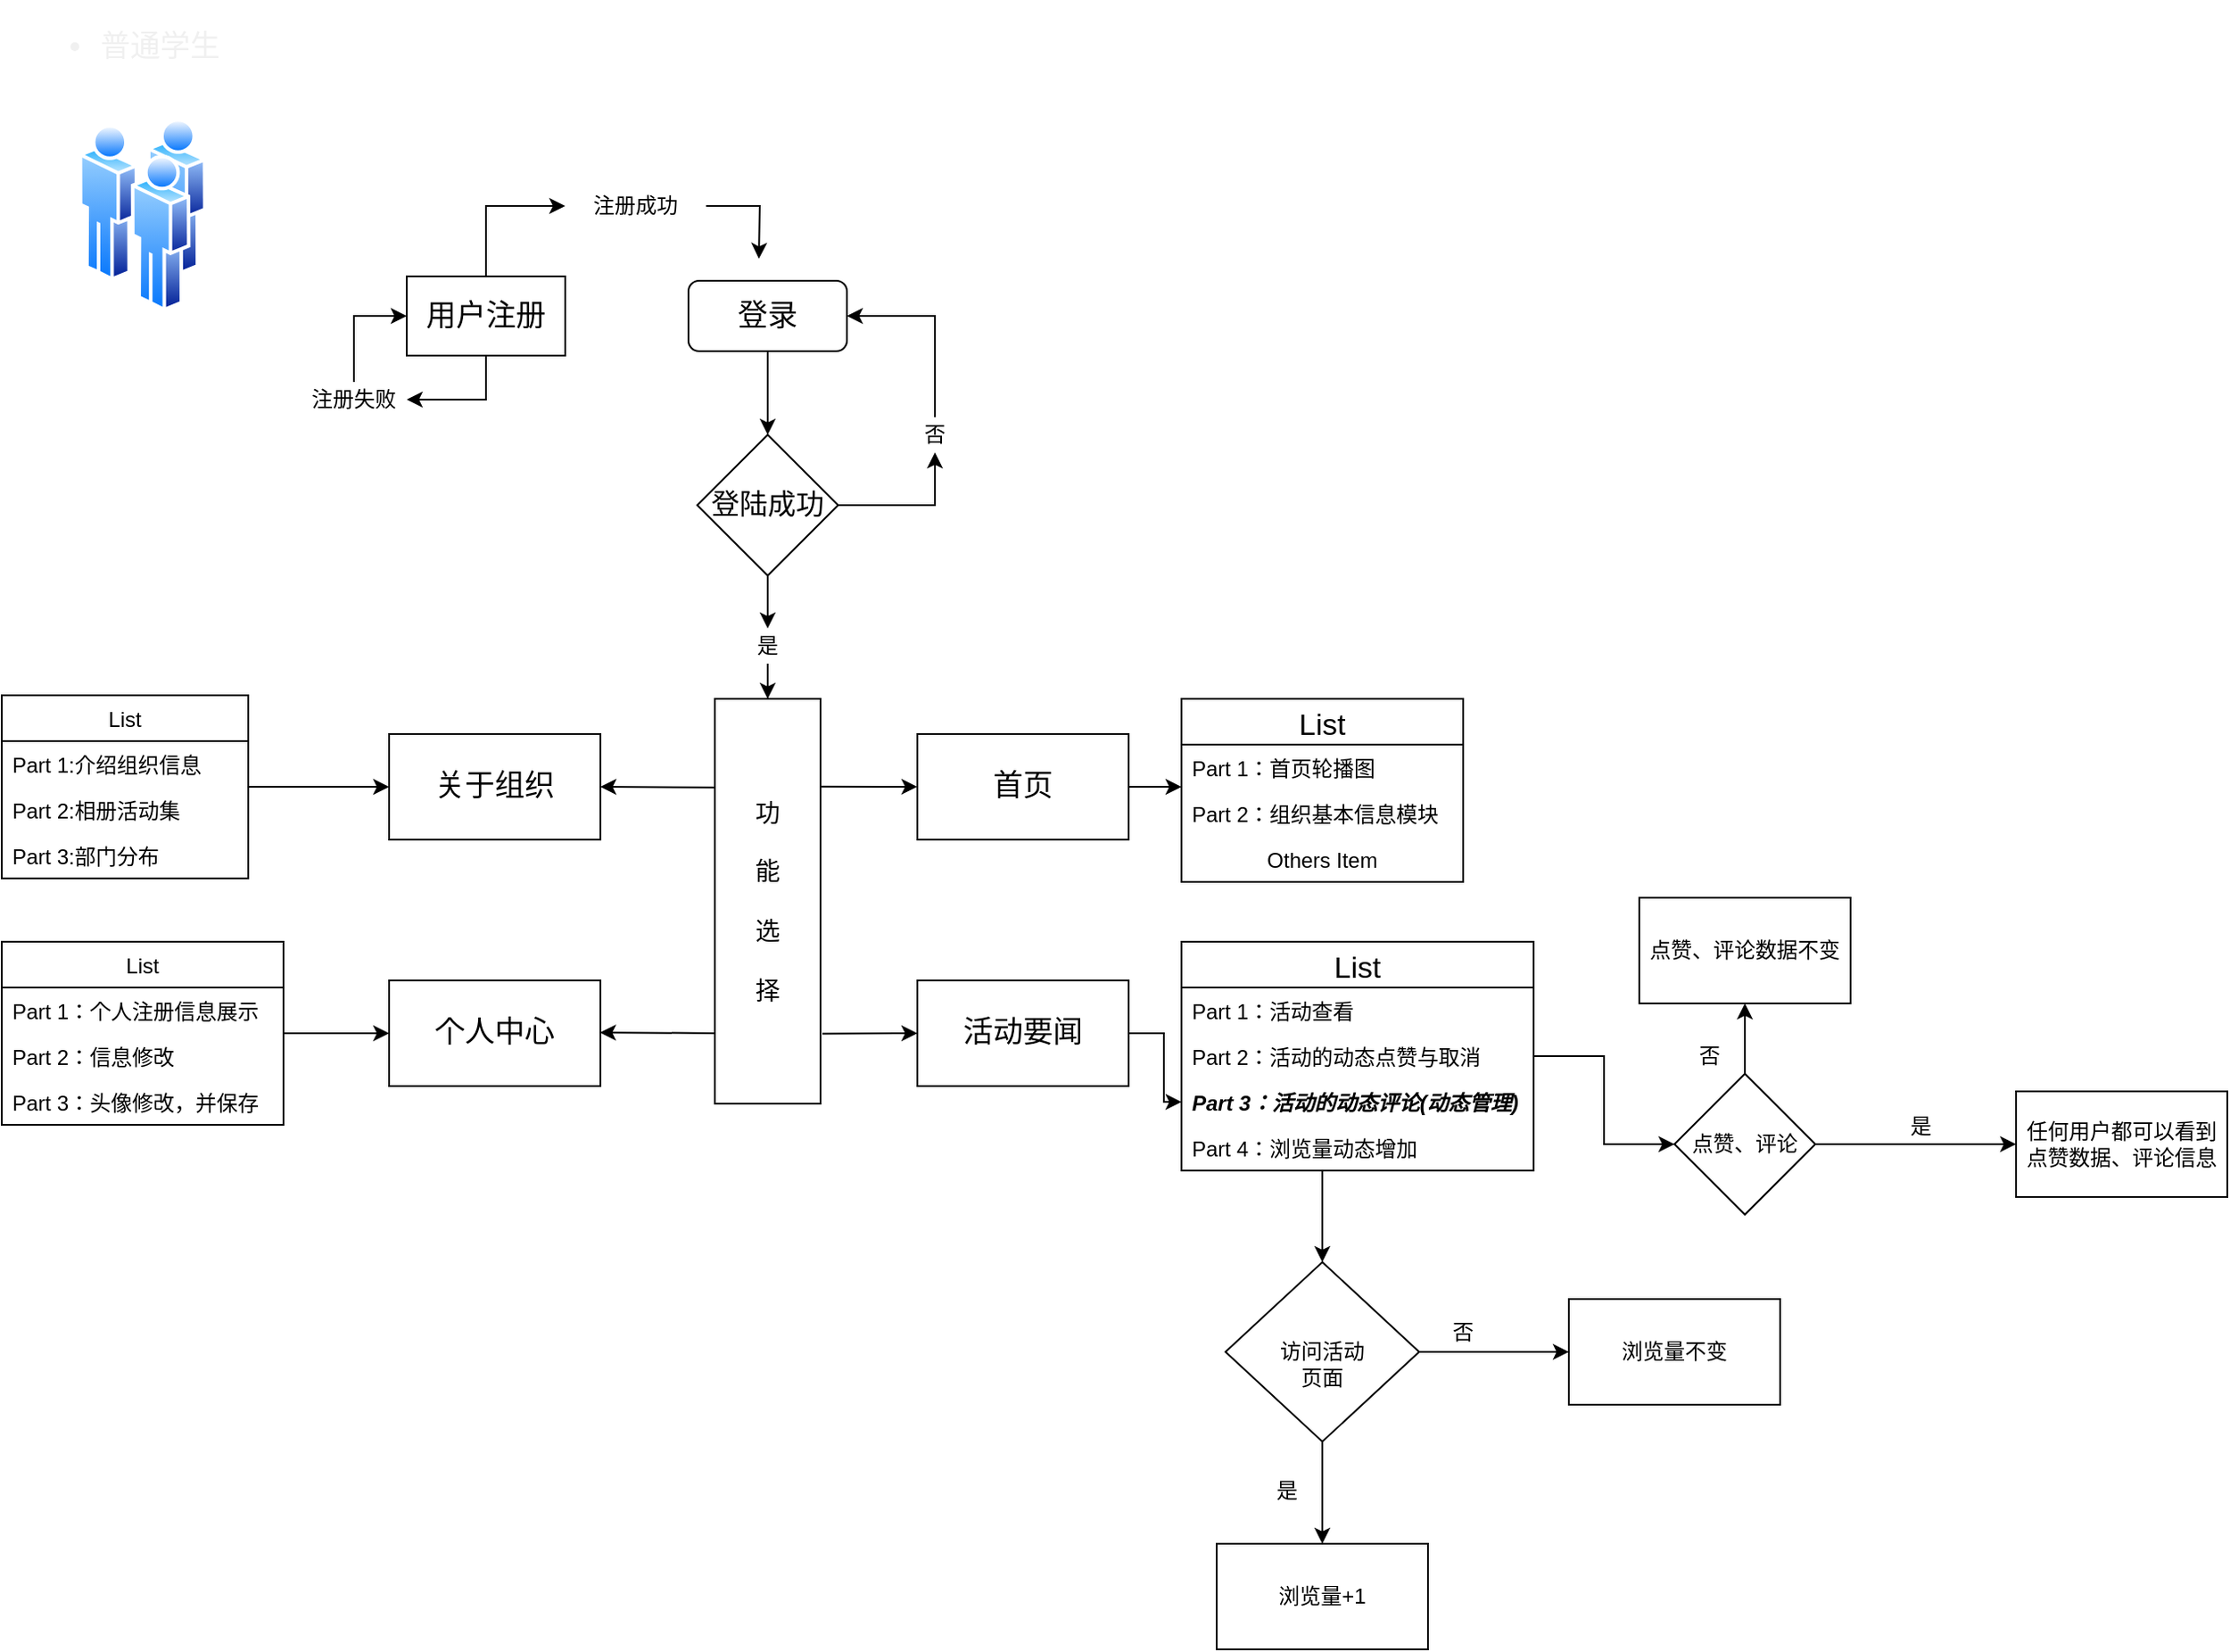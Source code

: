 <mxfile>
    <diagram id="efO4_kkWB08aa85BSw9m" name="第 1 页">
        <mxGraphModel dx="817" dy="2659" grid="1" gridSize="10" guides="1" tooltips="1" connect="1" arrows="1" fold="1" page="1" pageScale="1" pageWidth="1654" pageHeight="2336" background="none" math="0" shadow="0">
            <root>
                <mxCell id="0"/>
                <mxCell id="1" parent="0"/>
                <mxCell id="22" style="edgeStyle=orthogonalEdgeStyle;rounded=0;orthogonalLoop=1;jettySize=auto;html=1;entryX=0.5;entryY=0;entryDx=0;entryDy=0;fontSize=12;" parent="1" source="4" target="5" edge="1">
                    <mxGeometry relative="1" as="geometry"/>
                </mxCell>
                <mxCell id="4" value="登录" style="rounded=1;whiteSpace=wrap;html=1;fontSize=17;" parent="1" vertex="1">
                    <mxGeometry x="770" y="152.5" width="90" height="40" as="geometry"/>
                </mxCell>
                <mxCell id="27" style="edgeStyle=orthogonalEdgeStyle;rounded=0;orthogonalLoop=1;jettySize=auto;html=1;exitX=1;exitY=0.5;exitDx=0;exitDy=0;entryX=0.5;entryY=1;entryDx=0;entryDy=0;fontSize=12;" parent="1" source="5" target="26" edge="1">
                    <mxGeometry relative="1" as="geometry"/>
                </mxCell>
                <mxCell id="30" style="edgeStyle=orthogonalEdgeStyle;rounded=0;orthogonalLoop=1;jettySize=auto;html=1;entryX=0.5;entryY=0;entryDx=0;entryDy=0;fontSize=12;" parent="1" source="5" target="23" edge="1">
                    <mxGeometry relative="1" as="geometry"/>
                </mxCell>
                <mxCell id="5" value="&lt;font style=&quot;font-size: 16px&quot;&gt;登陆成功&lt;/font&gt;" style="rhombus;whiteSpace=wrap;html=1;fontSize=17;" parent="1" vertex="1">
                    <mxGeometry x="775" y="240" width="80" height="80" as="geometry"/>
                </mxCell>
                <mxCell id="15" style="edgeStyle=orthogonalEdgeStyle;rounded=0;orthogonalLoop=1;jettySize=auto;html=1;entryX=0;entryY=0.5;entryDx=0;entryDy=0;fontSize=12;" parent="1" source="6" target="8" edge="1">
                    <mxGeometry relative="1" as="geometry"/>
                </mxCell>
                <mxCell id="19" style="edgeStyle=orthogonalEdgeStyle;rounded=0;orthogonalLoop=1;jettySize=auto;html=1;entryX=1;entryY=0.5;entryDx=0;entryDy=0;fontSize=12;" parent="1" source="6" target="17" edge="1">
                    <mxGeometry relative="1" as="geometry"/>
                </mxCell>
                <mxCell id="6" value="用户注册" style="rounded=0;whiteSpace=wrap;html=1;fontSize=17;" parent="1" vertex="1">
                    <mxGeometry x="610" y="150" width="90" height="45" as="geometry"/>
                </mxCell>
                <mxCell id="16" style="edgeStyle=orthogonalEdgeStyle;rounded=0;orthogonalLoop=1;jettySize=auto;html=1;fontSize=12;" parent="1" source="8" edge="1">
                    <mxGeometry relative="1" as="geometry">
                        <mxPoint x="810" y="140" as="targetPoint"/>
                    </mxGeometry>
                </mxCell>
                <mxCell id="8" value="注册成功" style="text;html=1;strokeColor=none;fillColor=none;align=center;verticalAlign=middle;whiteSpace=wrap;rounded=0;fontSize=12;" parent="1" vertex="1">
                    <mxGeometry x="700" y="100" width="80" height="20" as="geometry"/>
                </mxCell>
                <mxCell id="10" style="edgeStyle=orthogonalEdgeStyle;rounded=0;orthogonalLoop=1;jettySize=auto;html=1;exitX=0.5;exitY=1;exitDx=0;exitDy=0;fontSize=12;" parent="1" source="8" target="8" edge="1">
                    <mxGeometry relative="1" as="geometry"/>
                </mxCell>
                <mxCell id="20" style="edgeStyle=orthogonalEdgeStyle;rounded=0;orthogonalLoop=1;jettySize=auto;html=1;entryX=0;entryY=0.5;entryDx=0;entryDy=0;fontSize=12;" parent="1" source="17" target="6" edge="1">
                    <mxGeometry relative="1" as="geometry"/>
                </mxCell>
                <mxCell id="17" value="注册失败" style="text;html=1;strokeColor=none;fillColor=none;align=center;verticalAlign=middle;whiteSpace=wrap;rounded=0;fontSize=12;" parent="1" vertex="1">
                    <mxGeometry x="550" y="210" width="60" height="20" as="geometry"/>
                </mxCell>
                <mxCell id="33" style="edgeStyle=orthogonalEdgeStyle;rounded=0;orthogonalLoop=1;jettySize=auto;html=1;fontSize=12;" parent="1" source="23" target="32" edge="1">
                    <mxGeometry relative="1" as="geometry"/>
                </mxCell>
                <mxCell id="23" value="是" style="text;html=1;strokeColor=none;fillColor=none;align=center;verticalAlign=middle;whiteSpace=wrap;rounded=0;fontSize=12;" parent="1" vertex="1">
                    <mxGeometry x="795" y="350" width="40" height="20" as="geometry"/>
                </mxCell>
                <mxCell id="29" style="edgeStyle=orthogonalEdgeStyle;rounded=0;orthogonalLoop=1;jettySize=auto;html=1;entryX=1;entryY=0.5;entryDx=0;entryDy=0;fontSize=12;" parent="1" source="26" target="4" edge="1">
                    <mxGeometry relative="1" as="geometry">
                        <Array as="points">
                            <mxPoint x="910" y="173"/>
                        </Array>
                    </mxGeometry>
                </mxCell>
                <mxCell id="26" value="否" style="text;html=1;strokeColor=none;fillColor=none;align=center;verticalAlign=middle;whiteSpace=wrap;rounded=0;fontSize=12;" parent="1" vertex="1">
                    <mxGeometry x="890" y="230" width="40" height="20" as="geometry"/>
                </mxCell>
                <mxCell id="32" value="&lt;font style=&quot;font-size: 14px&quot;&gt;功&lt;br&gt;&lt;br&gt;能&lt;br&gt;&lt;br&gt;选&lt;br&gt;&lt;br&gt;择&lt;/font&gt;" style="rounded=0;whiteSpace=wrap;html=1;fontSize=12;direction=south;" parent="1" vertex="1">
                    <mxGeometry x="785" y="390" width="60" height="230" as="geometry"/>
                </mxCell>
                <mxCell id="53" style="edgeStyle=orthogonalEdgeStyle;rounded=0;orthogonalLoop=1;jettySize=auto;html=1;fontSize=17;" parent="1" source="34" target="43" edge="1">
                    <mxGeometry relative="1" as="geometry">
                        <mxPoint x="1090" y="440" as="targetPoint"/>
                        <Array as="points">
                            <mxPoint x="1100" y="440"/>
                            <mxPoint x="1100" y="440"/>
                        </Array>
                    </mxGeometry>
                </mxCell>
                <mxCell id="34" value="首页" style="rounded=0;whiteSpace=wrap;html=1;fontSize=17;" parent="1" vertex="1">
                    <mxGeometry x="900" y="410" width="120" height="60" as="geometry"/>
                </mxCell>
                <mxCell id="108" value="" style="edgeStyle=orthogonalEdgeStyle;rounded=0;orthogonalLoop=1;jettySize=auto;html=1;" edge="1" parent="1" source="36" target="51">
                    <mxGeometry relative="1" as="geometry"/>
                </mxCell>
                <mxCell id="36" value="活动要闻" style="rounded=0;whiteSpace=wrap;html=1;fontSize=17;" parent="1" vertex="1">
                    <mxGeometry x="900" y="550" width="120" height="60" as="geometry"/>
                </mxCell>
                <mxCell id="37" value="个人中心" style="rounded=0;whiteSpace=wrap;html=1;fontSize=17;" parent="1" vertex="1">
                    <mxGeometry x="600" y="550" width="120" height="60" as="geometry"/>
                </mxCell>
                <mxCell id="38" value="关于组织" style="rounded=0;whiteSpace=wrap;html=1;fontSize=17;" parent="1" vertex="1">
                    <mxGeometry x="600" y="410" width="120" height="60" as="geometry"/>
                </mxCell>
                <mxCell id="39" value="" style="endArrow=classic;html=1;fontSize=17;entryX=1;entryY=0.5;entryDx=0;entryDy=0;exitX=0.219;exitY=0.996;exitDx=0;exitDy=0;exitPerimeter=0;" parent="1" source="32" target="38" edge="1">
                    <mxGeometry width="50" height="50" relative="1" as="geometry">
                        <mxPoint x="750" y="440" as="sourcePoint"/>
                        <mxPoint x="820" y="440" as="targetPoint"/>
                    </mxGeometry>
                </mxCell>
                <mxCell id="40" value="" style="endArrow=classic;html=1;fontSize=17;entryX=1;entryY=0.5;entryDx=0;entryDy=0;exitX=0.219;exitY=0.996;exitDx=0;exitDy=0;exitPerimeter=0;" parent="1" edge="1">
                    <mxGeometry width="50" height="50" relative="1" as="geometry">
                        <mxPoint x="785" y="579.95" as="sourcePoint"/>
                        <mxPoint x="719.76" y="579.58" as="targetPoint"/>
                    </mxGeometry>
                </mxCell>
                <mxCell id="41" value="" style="endArrow=classic;html=1;fontSize=17;exitX=0.217;exitY=0.003;exitDx=0;exitDy=0;exitPerimeter=0;" parent="1" source="32" target="34" edge="1">
                    <mxGeometry width="50" height="50" relative="1" as="geometry">
                        <mxPoint x="850" y="440" as="sourcePoint"/>
                        <mxPoint x="814.76" y="439.63" as="targetPoint"/>
                    </mxGeometry>
                </mxCell>
                <mxCell id="42" value="" style="endArrow=classic;html=1;fontSize=17;exitX=0.827;exitY=-0.017;exitDx=0;exitDy=0;exitPerimeter=0;" parent="1" source="32" edge="1">
                    <mxGeometry width="50" height="50" relative="1" as="geometry">
                        <mxPoint x="870" y="580" as="sourcePoint"/>
                        <mxPoint x="900" y="580" as="targetPoint"/>
                    </mxGeometry>
                </mxCell>
                <mxCell id="43" value="List" style="swimlane;fontStyle=0;childLayout=stackLayout;horizontal=1;startSize=26;horizontalStack=0;resizeParent=1;resizeParentMax=0;resizeLast=0;collapsible=1;marginBottom=0;fontSize=17;" parent="1" vertex="1">
                    <mxGeometry x="1050" y="390" width="160" height="104" as="geometry"/>
                </mxCell>
                <mxCell id="44" value="Part 1：首页轮播图" style="text;strokeColor=none;fillColor=none;align=left;verticalAlign=top;spacingLeft=4;spacingRight=4;overflow=hidden;rotatable=0;points=[[0,0.5],[1,0.5]];portConstraint=eastwest;" parent="43" vertex="1">
                    <mxGeometry y="26" width="160" height="26" as="geometry"/>
                </mxCell>
                <mxCell id="45" value="Part 2：组织基本信息模块&#10;" style="text;strokeColor=none;fillColor=none;align=left;verticalAlign=top;spacingLeft=4;spacingRight=4;overflow=hidden;rotatable=0;points=[[0,0.5],[1,0.5]];portConstraint=eastwest;" parent="43" vertex="1">
                    <mxGeometry y="52" width="160" height="26" as="geometry"/>
                </mxCell>
                <mxCell id="57" value="Others Item" style="text;strokeColor=none;fillColor=none;align=center;verticalAlign=top;spacingLeft=4;spacingRight=4;overflow=hidden;rotatable=0;points=[[0,0.5],[1,0.5]];portConstraint=eastwest;fontSize=12;" parent="43" vertex="1">
                    <mxGeometry y="78" width="160" height="26" as="geometry"/>
                </mxCell>
                <mxCell id="96" style="edgeStyle=orthogonalEdgeStyle;rounded=0;orthogonalLoop=1;jettySize=auto;html=1;entryX=0;entryY=0.5;entryDx=0;entryDy=0;fontSize=12;" parent="1" source="48" target="67" edge="1">
                    <mxGeometry relative="1" as="geometry"/>
                </mxCell>
                <mxCell id="48" value="List" style="swimlane;fontStyle=0;childLayout=stackLayout;horizontal=1;startSize=26;horizontalStack=0;resizeParent=1;resizeParentMax=0;resizeLast=0;collapsible=1;marginBottom=0;fontSize=17;" parent="1" vertex="1">
                    <mxGeometry x="1050" y="528" width="200" height="130" as="geometry">
                        <mxRectangle x="1120" y="528" width="60" height="30" as="alternateBounds"/>
                    </mxGeometry>
                </mxCell>
                <mxCell id="49" value="Part 1：活动查看" style="text;strokeColor=none;fillColor=none;align=left;verticalAlign=top;spacingLeft=4;spacingRight=4;overflow=hidden;rotatable=0;points=[[0,0.5],[1,0.5]];portConstraint=eastwest;" parent="48" vertex="1">
                    <mxGeometry y="26" width="200" height="26" as="geometry"/>
                </mxCell>
                <mxCell id="50" value="Part 2：活动的动态点赞与取消" style="text;strokeColor=none;fillColor=none;align=left;verticalAlign=top;spacingLeft=4;spacingRight=4;overflow=hidden;rotatable=0;points=[[0,0.5],[1,0.5]];portConstraint=eastwest;" parent="48" vertex="1">
                    <mxGeometry y="52" width="200" height="26" as="geometry"/>
                </mxCell>
                <mxCell id="51" value="Part 3：活动的动态评论(动态管理)" style="text;strokeColor=none;fillColor=none;align=left;verticalAlign=top;spacingLeft=4;spacingRight=4;overflow=hidden;rotatable=0;points=[[0,0.5],[1,0.5]];portConstraint=eastwest;fontStyle=3" parent="48" vertex="1">
                    <mxGeometry y="78" width="200" height="26" as="geometry"/>
                </mxCell>
                <mxCell id="56" value="Part 4：浏览量动态增加" style="text;strokeColor=none;fillColor=none;align=left;verticalAlign=top;spacingLeft=4;spacingRight=4;overflow=hidden;rotatable=0;points=[[0,0.5],[1,0.5]];portConstraint=eastwest;fontSize=12;" parent="48" vertex="1">
                    <mxGeometry y="104" width="200" height="26" as="geometry"/>
                </mxCell>
                <mxCell id="64" style="edgeStyle=orthogonalEdgeStyle;rounded=0;orthogonalLoop=1;jettySize=auto;html=1;fontSize=12;" parent="1" source="58" target="59" edge="1">
                    <mxGeometry relative="1" as="geometry"/>
                </mxCell>
                <mxCell id="65" style="edgeStyle=orthogonalEdgeStyle;rounded=0;orthogonalLoop=1;jettySize=auto;html=1;fontSize=12;" parent="1" source="58" target="61" edge="1">
                    <mxGeometry relative="1" as="geometry"/>
                </mxCell>
                <mxCell id="58" value="&lt;br&gt;访问活动&lt;br&gt;页面" style="rhombus;whiteSpace=wrap;html=1;fontSize=12;align=center;" parent="1" vertex="1">
                    <mxGeometry x="1075" y="710" width="110" height="102" as="geometry"/>
                </mxCell>
                <mxCell id="59" value="浏览量+1" style="rounded=0;whiteSpace=wrap;html=1;fontSize=12;align=center;" parent="1" vertex="1">
                    <mxGeometry x="1070" y="870" width="120" height="60" as="geometry"/>
                </mxCell>
                <mxCell id="61" value="浏览量不变" style="rounded=0;whiteSpace=wrap;html=1;fontSize=12;align=center;" parent="1" vertex="1">
                    <mxGeometry x="1270" y="731" width="120" height="60" as="geometry"/>
                </mxCell>
                <mxCell id="62" style="edgeStyle=orthogonalEdgeStyle;rounded=0;orthogonalLoop=1;jettySize=auto;html=1;fontSize=12;" parent="1" source="56" target="58" edge="1">
                    <mxGeometry relative="1" as="geometry">
                        <Array as="points">
                            <mxPoint x="1130" y="670"/>
                            <mxPoint x="1130" y="670"/>
                        </Array>
                    </mxGeometry>
                </mxCell>
                <mxCell id="72" style="edgeStyle=orthogonalEdgeStyle;rounded=0;orthogonalLoop=1;jettySize=auto;html=1;fontSize=12;" parent="1" source="67" target="71" edge="1">
                    <mxGeometry relative="1" as="geometry"/>
                </mxCell>
                <mxCell id="76" style="edgeStyle=orthogonalEdgeStyle;rounded=0;orthogonalLoop=1;jettySize=auto;html=1;entryX=0.5;entryY=1;entryDx=0;entryDy=0;fontSize=12;" parent="1" source="67" target="74" edge="1">
                    <mxGeometry relative="1" as="geometry"/>
                </mxCell>
                <mxCell id="67" value="点赞、评论" style="rhombus;whiteSpace=wrap;html=1;fontSize=12;align=center;" parent="1" vertex="1">
                    <mxGeometry x="1330" y="603" width="80" height="80" as="geometry"/>
                </mxCell>
                <mxCell id="68" value="是" style="text;html=1;strokeColor=none;fillColor=none;align=center;verticalAlign=middle;whiteSpace=wrap;rounded=0;fontSize=12;" parent="1" vertex="1">
                    <mxGeometry x="1090" y="830" width="40" height="20" as="geometry"/>
                </mxCell>
                <mxCell id="69" value="否" style="text;html=1;strokeColor=none;fillColor=none;align=center;verticalAlign=middle;whiteSpace=wrap;rounded=0;fontSize=12;" parent="1" vertex="1">
                    <mxGeometry x="1190" y="740" width="40" height="20" as="geometry"/>
                </mxCell>
                <mxCell id="70" value="是" style="text;html=1;strokeColor=none;fillColor=none;align=center;verticalAlign=middle;whiteSpace=wrap;rounded=0;fontSize=12;" parent="1" vertex="1">
                    <mxGeometry x="1450" y="623" width="40" height="20" as="geometry"/>
                </mxCell>
                <mxCell id="71" value="任何用户都可以看到点赞数据、评论信息" style="rounded=0;whiteSpace=wrap;html=1;fontSize=12;align=center;" parent="1" vertex="1">
                    <mxGeometry x="1524" y="613" width="120" height="60" as="geometry"/>
                </mxCell>
                <mxCell id="73" value="否" style="text;html=1;strokeColor=none;fillColor=none;align=center;verticalAlign=middle;whiteSpace=wrap;rounded=0;fontSize=12;" parent="1" vertex="1">
                    <mxGeometry x="1330" y="583" width="40" height="20" as="geometry"/>
                </mxCell>
                <mxCell id="74" value="点赞、评论数据不变" style="rounded=0;whiteSpace=wrap;html=1;fontSize=12;align=center;" parent="1" vertex="1">
                    <mxGeometry x="1310" y="503" width="120" height="60" as="geometry"/>
                </mxCell>
                <mxCell id="85" style="edgeStyle=orthogonalEdgeStyle;rounded=0;orthogonalLoop=1;jettySize=auto;html=1;entryX=0;entryY=0.5;entryDx=0;entryDy=0;fontSize=12;" parent="1" source="78" target="38" edge="1">
                    <mxGeometry relative="1" as="geometry"/>
                </mxCell>
                <mxCell id="78" value="List" style="swimlane;fontStyle=0;childLayout=stackLayout;horizontal=1;startSize=26;horizontalStack=0;resizeParent=1;resizeParentMax=0;resizeLast=0;collapsible=1;marginBottom=0;fontSize=12;align=center;" parent="1" vertex="1">
                    <mxGeometry x="380" y="388" width="140" height="104" as="geometry"/>
                </mxCell>
                <mxCell id="79" value="Part 1:介绍组织信息" style="text;strokeColor=none;fillColor=none;align=left;verticalAlign=top;spacingLeft=4;spacingRight=4;overflow=hidden;rotatable=0;points=[[0,0.5],[1,0.5]];portConstraint=eastwest;" parent="78" vertex="1">
                    <mxGeometry y="26" width="140" height="26" as="geometry"/>
                </mxCell>
                <mxCell id="80" value="Part 2:相册活动集" style="text;strokeColor=none;fillColor=none;align=left;verticalAlign=top;spacingLeft=4;spacingRight=4;overflow=hidden;rotatable=0;points=[[0,0.5],[1,0.5]];portConstraint=eastwest;" parent="78" vertex="1">
                    <mxGeometry y="52" width="140" height="26" as="geometry"/>
                </mxCell>
                <mxCell id="81" value="Part 3:部门分布" style="text;strokeColor=none;fillColor=none;align=left;verticalAlign=top;spacingLeft=4;spacingRight=4;overflow=hidden;rotatable=0;points=[[0,0.5],[1,0.5]];portConstraint=eastwest;" parent="78" vertex="1">
                    <mxGeometry y="78" width="140" height="26" as="geometry"/>
                </mxCell>
                <mxCell id="95" value="" style="edgeStyle=orthogonalEdgeStyle;rounded=0;orthogonalLoop=1;jettySize=auto;html=1;fontSize=12;" parent="1" source="86" target="37" edge="1">
                    <mxGeometry relative="1" as="geometry"/>
                </mxCell>
                <mxCell id="86" value="List" style="swimlane;fontStyle=0;childLayout=stackLayout;horizontal=1;startSize=26;horizontalStack=0;resizeParent=1;resizeParentMax=0;resizeLast=0;collapsible=1;marginBottom=0;fontSize=12;align=center;" parent="1" vertex="1">
                    <mxGeometry x="380" y="528" width="160" height="104" as="geometry"/>
                </mxCell>
                <mxCell id="87" value="Part 1：个人注册信息展示" style="text;strokeColor=none;fillColor=none;align=left;verticalAlign=top;spacingLeft=4;spacingRight=4;overflow=hidden;rotatable=0;points=[[0,0.5],[1,0.5]];portConstraint=eastwest;" parent="86" vertex="1">
                    <mxGeometry y="26" width="160" height="26" as="geometry"/>
                </mxCell>
                <mxCell id="88" value="Part 2：信息修改" style="text;strokeColor=none;fillColor=none;align=left;verticalAlign=top;spacingLeft=4;spacingRight=4;overflow=hidden;rotatable=0;points=[[0,0.5],[1,0.5]];portConstraint=eastwest;" parent="86" vertex="1">
                    <mxGeometry y="52" width="160" height="26" as="geometry"/>
                </mxCell>
                <mxCell id="89" value="Part 3：头像修改，并保存" style="text;strokeColor=none;fillColor=none;align=left;verticalAlign=top;spacingLeft=4;spacingRight=4;overflow=hidden;rotatable=0;points=[[0,0.5],[1,0.5]];portConstraint=eastwest;" parent="86" vertex="1">
                    <mxGeometry y="78" width="160" height="26" as="geometry"/>
                </mxCell>
                <mxCell id="104" value="" style="aspect=fixed;perimeter=ellipsePerimeter;html=1;align=center;shadow=0;dashed=0;spacingTop=3;image;image=img/lib/active_directory/users.svg;fontColor=#ffffff;strokeColor=#006EAF;fillColor=#1ba1e2;" parent="1" vertex="1">
                    <mxGeometry x="423.7" y="60" width="72.6" height="110" as="geometry"/>
                </mxCell>
                <mxCell id="107" value="&lt;ul style=&quot;color: rgb(240 , 240 , 240) ; font-size: 17px&quot;&gt;&lt;li&gt;普通学生&lt;/li&gt;&lt;/ul&gt;" style="text;html=1;strokeColor=none;fillColor=none;align=center;verticalAlign=middle;whiteSpace=wrap;rounded=0;fontColor=#ffffff;" parent="1" vertex="1">
                    <mxGeometry x="390" y="10" width="120" height="20" as="geometry"/>
                </mxCell>
            </root>
        </mxGraphModel>
    </diagram>
</mxfile>